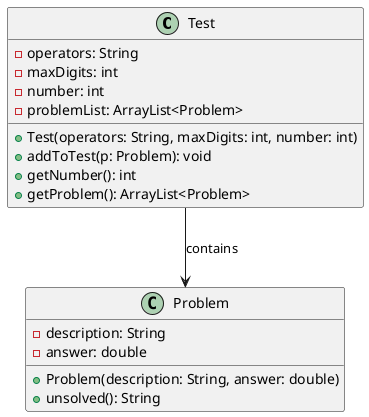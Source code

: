 @startuml


    class Test {
        -operators: String
        -maxDigits: int
        -number: int
        -problemList: ArrayList<Problem>
        +Test(operators: String, maxDigits: int, number: int)
        +addToTest(p: Problem): void
        +getNumber(): int
        +getProblem(): ArrayList<Problem>
    }

    class Problem {
        -description: String
        -answer: double
        +Problem(description: String, answer: double)
        +unsolved(): String
    }


Test --> Problem: contains


@enduml
